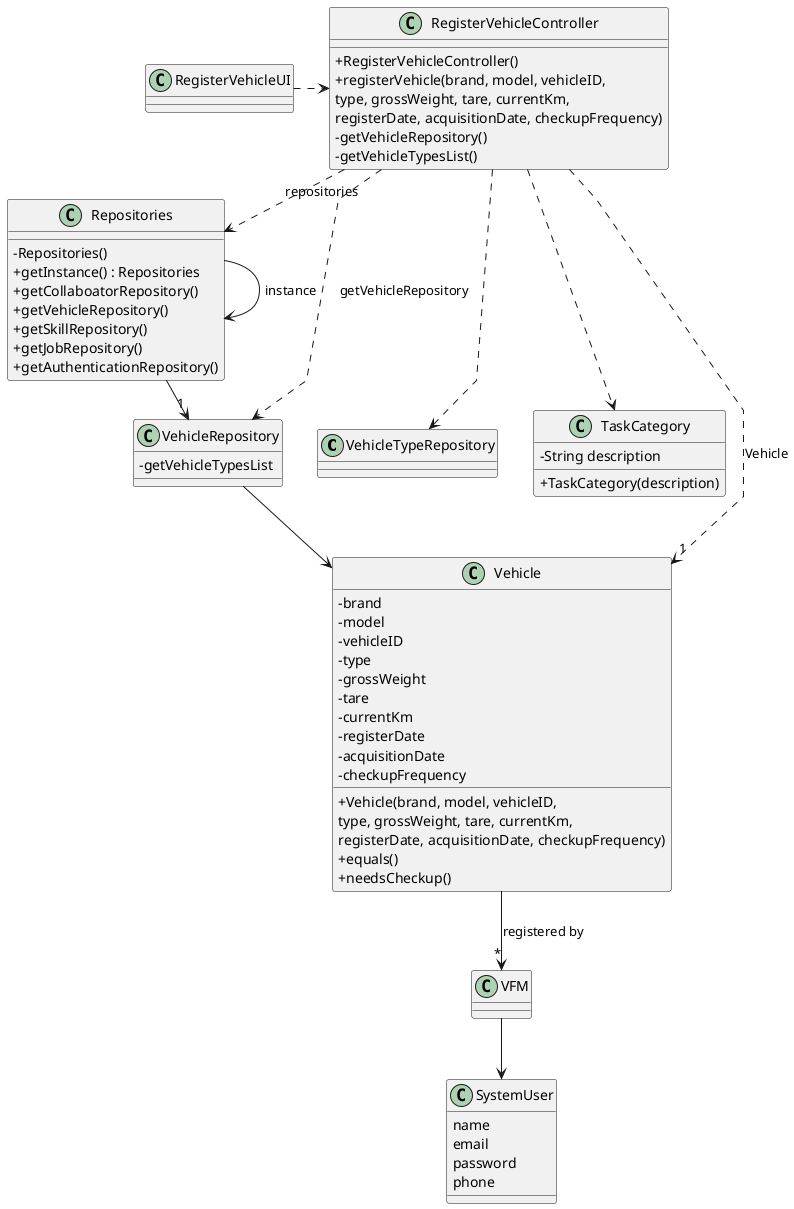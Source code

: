 @startuml
'skinparam monochrome true
skinparam packageStyle rectangle
skinparam shadowing false
skinparam linetype polyline
'skinparam linetype orto

skinparam classAttributeIconSize 0

'left to right direction



class VehicleTypeRepository{
}

class VFM {
}

class SystemUser {
    name
    email
    password
    phone
}

class TaskCategory {
    - String description

    + TaskCategory(description)
}

class Vehicle {
    - brand
    - model
    - vehicleID
    - type
    - grossWeight
    - tare
    - currentKm
    - registerDate
    - acquisitionDate
    - checkupFrequency

    + Vehicle(brand, model, vehicleID, \ntype, grossWeight, tare, currentKm, \nregisterDate, acquisitionDate, checkupFrequency)
    + equals()
    + needsCheckup()


'  +saveTask(task)
}

class VehicleRepository {
    -getVehicleTypesList


}

class Repositories {
    - Repositories()
    + getInstance() : Repositories
    + getCollaboatorRepository()
    + getVehicleRepository()
    + getSkillRepository()
    + getJobRepository()
    + getAuthenticationRepository()

}

class RegisterVehicleController {
    + RegisterVehicleController()
    + registerVehicle(brand, model, vehicleID, \ntype, grossWeight, tare, currentKm, \nregisterDate, acquisitionDate, checkupFrequency)
    - getVehicleRepository()
    - getVehicleTypesList()
}



Repositories -> Repositories : instance


RegisterVehicleUI .> RegisterVehicleController

RegisterVehicleController .> Repositories : repositories

Repositories -> "1" VehicleRepository

RegisterVehicleController ..> TaskCategory

RegisterVehicleController ..> VehicleRepository : getVehicleRepository

RegisterVehicleController..> "1" Vehicle : Vehicle

RegisterVehicleController ..> VehicleTypeRepository

VehicleRepository --> Vehicle

VFM --> SystemUser

Vehicle --> "*" VFM : registered by

@enduml